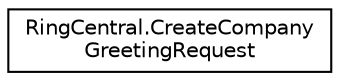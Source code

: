 digraph "Graphical Class Hierarchy"
{
 // LATEX_PDF_SIZE
  edge [fontname="Helvetica",fontsize="10",labelfontname="Helvetica",labelfontsize="10"];
  node [fontname="Helvetica",fontsize="10",shape=record];
  rankdir="LR";
  Node0 [label="RingCentral.CreateCompany\lGreetingRequest",height=0.2,width=0.4,color="black", fillcolor="white", style="filled",URL="$classRingCentral_1_1CreateCompanyGreetingRequest.html",tooltip="Request body for operation createCompanyGreeting"];
}
